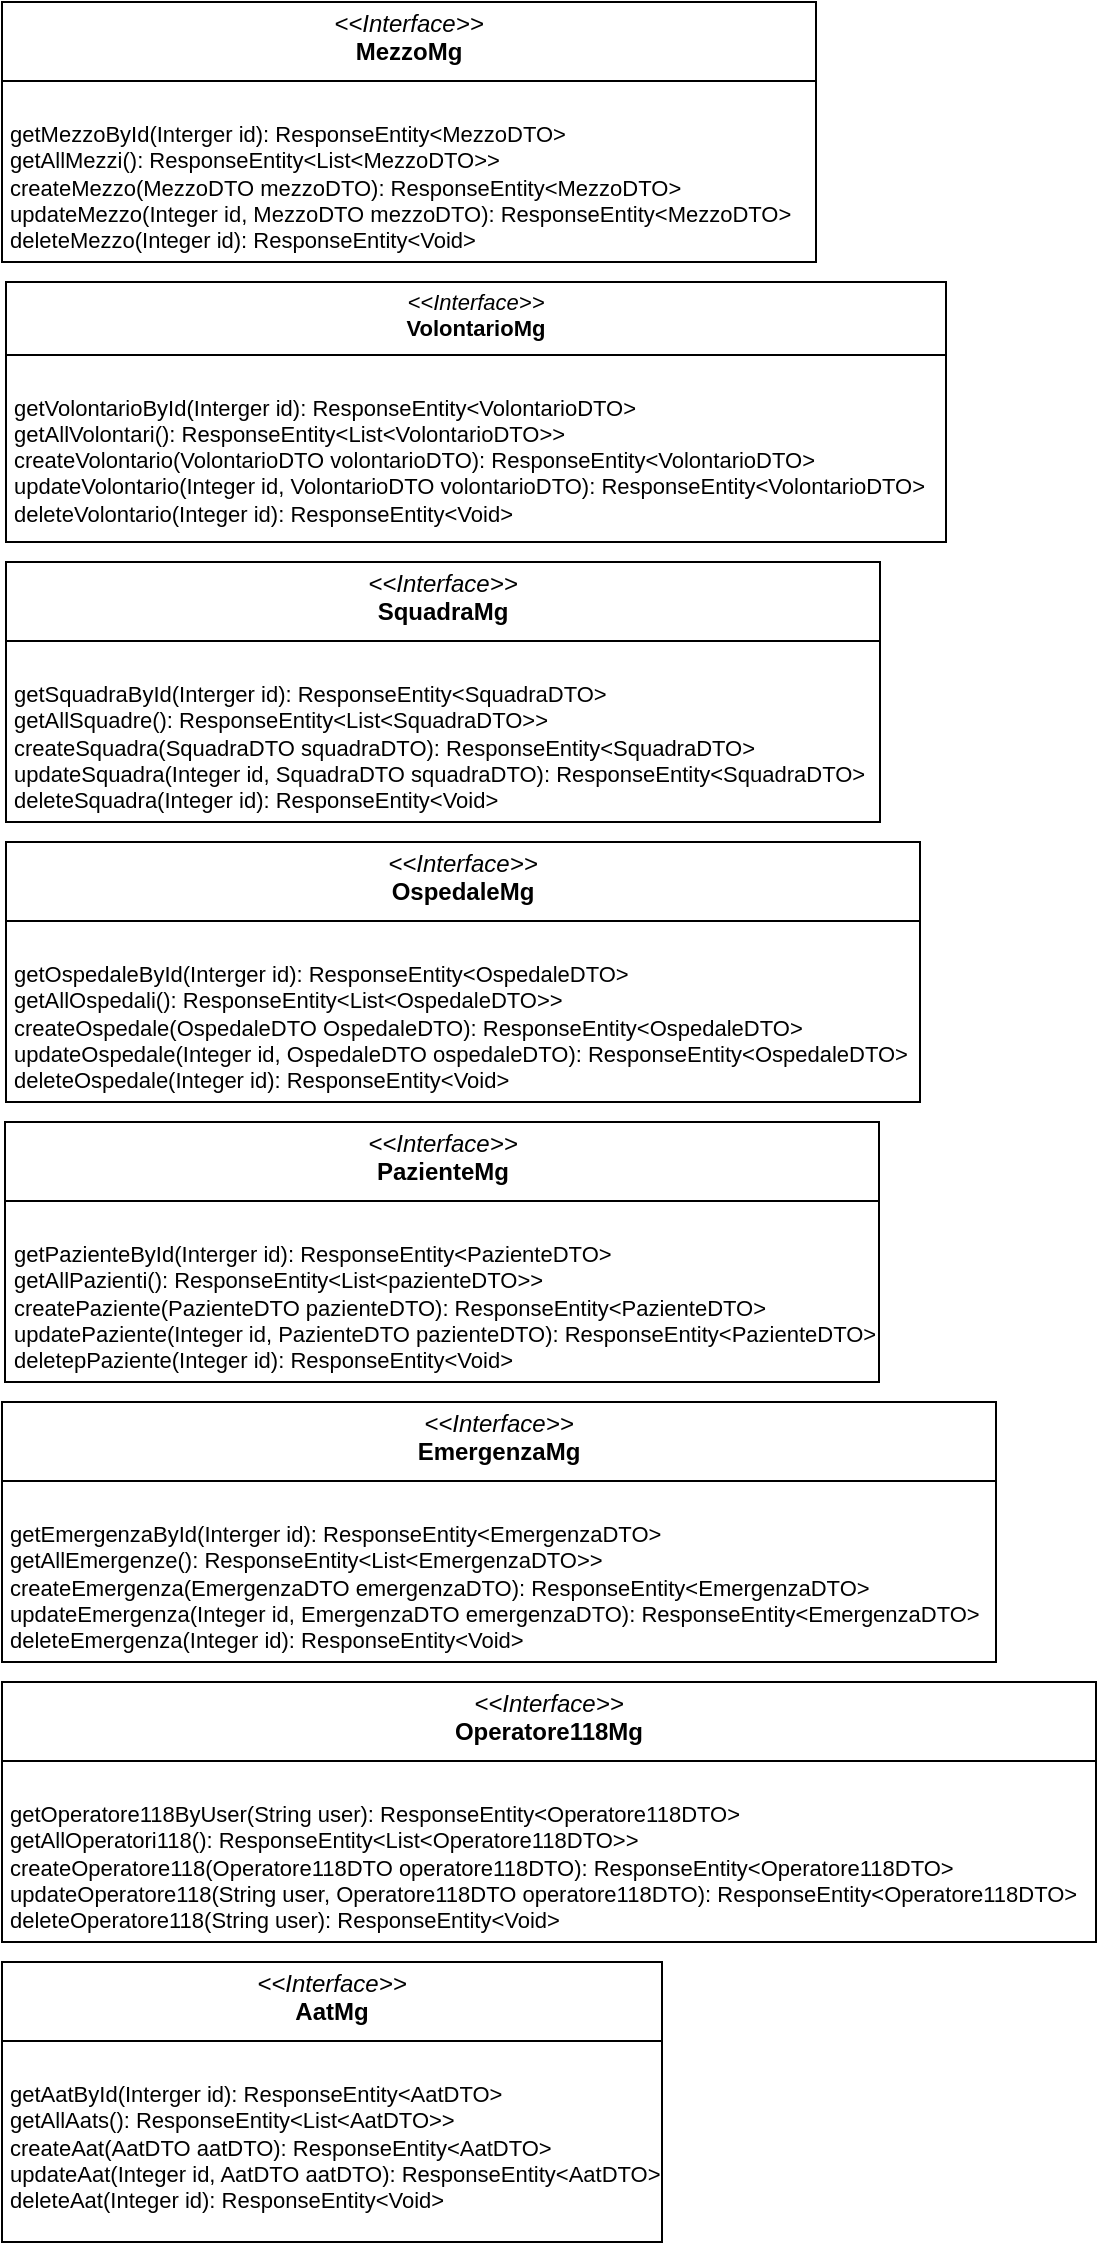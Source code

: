 <mxfile version="24.4.4" type="device">
  <diagram id="C5RBs43oDa-KdzZeNtuy" name="Page-1">
    <mxGraphModel dx="1436" dy="895" grid="1" gridSize="10" guides="1" tooltips="1" connect="1" arrows="1" fold="1" page="1" pageScale="1" pageWidth="827" pageHeight="1169" math="0" shadow="0">
      <root>
        <mxCell id="WIyWlLk6GJQsqaUBKTNV-0" />
        <mxCell id="WIyWlLk6GJQsqaUBKTNV-1" parent="WIyWlLk6GJQsqaUBKTNV-0" />
        <mxCell id="YlNXogwaohBHcSjiJK1X-23" value="" style="group" vertex="1" connectable="0" parent="WIyWlLk6GJQsqaUBKTNV-1">
          <mxGeometry x="170" y="25" width="547" height="1120" as="geometry" />
        </mxCell>
        <mxCell id="YlNXogwaohBHcSjiJK1X-12" value="&lt;p style=&quot;margin:0px;margin-top:4px;text-align:center;&quot;&gt;&lt;i&gt;&amp;lt;&amp;lt;Interface&amp;gt;&amp;gt;&lt;/i&gt;&lt;br&gt;&lt;b&gt;AatMg&lt;/b&gt;&lt;br&gt;&lt;/p&gt;&lt;hr size=&quot;1&quot; style=&quot;border-style:solid;&quot;&gt;&lt;br&gt;&lt;p style=&quot;margin: 0px 0px 0px 4px; font-size: 11px;&quot;&gt;&lt;font style=&quot;font-size: 11px;&quot;&gt;getAatById(Interger id): ResponseEntity&amp;lt;AatDTO&amp;gt;&lt;/font&gt;&lt;/p&gt;&lt;p style=&quot;margin: 0px 0px 0px 4px; font-size: 11px;&quot;&gt;&lt;font style=&quot;font-size: 11px;&quot;&gt;getAllAats(): ResponseEntity&amp;lt;List&amp;lt;AatDTO&amp;gt;&amp;gt;&lt;/font&gt;&lt;/p&gt;&lt;p style=&quot;margin: 0px 0px 0px 4px; font-size: 11px;&quot;&gt;&lt;font style=&quot;font-size: 11px;&quot;&gt;createAat(AatDTO aatDTO): ResponseEntity&amp;lt;AatDTO&amp;gt;&lt;/font&gt;&lt;/p&gt;&lt;p style=&quot;margin: 0px 0px 0px 4px; font-size: 11px;&quot;&gt;&lt;font style=&quot;font-size: 11px;&quot;&gt;updateAat(Integer id, AatDTO aatDTO): ResponseEntity&amp;lt;AatDTO&amp;gt;&lt;/font&gt;&lt;/p&gt;&lt;p style=&quot;margin: 0px 0px 0px 4px; font-size: 11px;&quot;&gt;&lt;font style=&quot;font-size: 11px;&quot;&gt;deleteAat(Integer id): ResponseEntity&amp;lt;Void&amp;gt;&lt;/font&gt;&lt;/p&gt;&lt;p style=&quot;margin:0px;margin-left:4px;&quot;&gt;&lt;br&gt;&lt;/p&gt;&lt;p style=&quot;margin:0px;margin-left:4px;&quot;&gt;&lt;/p&gt;" style="verticalAlign=top;align=left;overflow=fill;html=1;whiteSpace=wrap;" vertex="1" parent="YlNXogwaohBHcSjiJK1X-23">
          <mxGeometry y="980" width="330" height="140" as="geometry" />
        </mxCell>
        <mxCell id="YlNXogwaohBHcSjiJK1X-14" value="&lt;p style=&quot;margin:0px;margin-top:4px;text-align:center;&quot;&gt;&lt;i&gt;&amp;lt;&amp;lt;Interface&amp;gt;&amp;gt;&lt;/i&gt;&lt;br&gt;&lt;b&gt;Operatore118Mg&lt;/b&gt;&lt;br&gt;&lt;/p&gt;&lt;hr size=&quot;1&quot; style=&quot;border-style:solid;&quot;&gt;&lt;br&gt;&lt;p style=&quot;margin: 0px 0px 0px 4px; font-size: 11px;&quot;&gt;&lt;font style=&quot;font-size: 11px;&quot;&gt;getOperatore118ByUser(String user): ResponseEntity&amp;lt;Operatore118DTO&amp;gt;&lt;/font&gt;&lt;/p&gt;&lt;p style=&quot;margin: 0px 0px 0px 4px; font-size: 11px;&quot;&gt;&lt;font style=&quot;font-size: 11px;&quot;&gt;getAllOperatori118(): ResponseEntity&amp;lt;List&amp;lt;Operatore118DTO&amp;gt;&amp;gt;&lt;/font&gt;&lt;/p&gt;&lt;p style=&quot;margin: 0px 0px 0px 4px; font-size: 11px;&quot;&gt;&lt;font style=&quot;font-size: 11px;&quot;&gt;createOperatore118(Operatore118DTO operatore118DTO): ResponseEntity&amp;lt;Operatore118DTO&amp;gt;&lt;/font&gt;&lt;/p&gt;&lt;p style=&quot;margin: 0px 0px 0px 4px; font-size: 11px;&quot;&gt;&lt;font style=&quot;font-size: 11px;&quot;&gt;updateOperatore118(String user, Operatore118DTO operatore118DTO): ResponseEntity&amp;lt;Operatore118DTO&amp;gt;&lt;/font&gt;&lt;/p&gt;&lt;p style=&quot;margin: 0px 0px 0px 4px; font-size: 11px;&quot;&gt;&lt;font style=&quot;font-size: 11px;&quot;&gt;deleteOperatore118(String user): ResponseEntity&amp;lt;Void&amp;gt;&lt;/font&gt;&lt;/p&gt;&lt;p style=&quot;margin:0px;margin-left:4px;&quot;&gt;&lt;br&gt;&lt;br&gt;&lt;/p&gt;&lt;p style=&quot;margin:0px;margin-left:4px;&quot;&gt;&lt;/p&gt;" style="verticalAlign=top;align=left;overflow=fill;html=1;whiteSpace=wrap;" vertex="1" parent="YlNXogwaohBHcSjiJK1X-23">
          <mxGeometry y="840" width="547" height="130" as="geometry" />
        </mxCell>
        <mxCell id="YlNXogwaohBHcSjiJK1X-15" value="&lt;p style=&quot;margin: 4px 0px 0px; text-align: center; font-size: 11px;&quot;&gt;&lt;font style=&quot;font-size: 11px;&quot;&gt;&lt;i&gt;&amp;lt;&amp;lt;Interface&amp;gt;&amp;gt;&lt;/i&gt;&lt;br&gt;&lt;b&gt;VolontarioMg&lt;/b&gt;&lt;br&gt;&lt;/font&gt;&lt;/p&gt;&lt;hr size=&quot;1&quot; style=&quot;border-style: solid; font-size: 11px;&quot;&gt;&lt;font style=&quot;font-size: 11px;&quot;&gt;&lt;br&gt;&lt;/font&gt;&lt;p style=&quot;margin: 0px 0px 0px 4px; font-size: 11px;&quot;&gt;&lt;font style=&quot;font-size: 11px;&quot;&gt;getVolontarioById(Interger id): ResponseEntity&amp;lt;VolontarioDTO&amp;gt;&lt;/font&gt;&lt;/p&gt;&lt;p style=&quot;margin: 0px 0px 0px 4px; font-size: 11px;&quot;&gt;&lt;font style=&quot;font-size: 11px;&quot;&gt;getAllVolontari(): ResponseEntity&amp;lt;List&amp;lt;VolontarioDTO&amp;gt;&amp;gt;&lt;/font&gt;&lt;/p&gt;&lt;p style=&quot;margin: 0px 0px 0px 4px; font-size: 11px;&quot;&gt;&lt;font style=&quot;font-size: 11px;&quot;&gt;createVolontario(VolontarioDTO volontarioDTO): ResponseEntity&amp;lt;VolontarioDTO&amp;gt;&lt;/font&gt;&lt;/p&gt;&lt;p style=&quot;margin: 0px 0px 0px 4px; font-size: 11px;&quot;&gt;&lt;font style=&quot;font-size: 11px;&quot;&gt;updateVolontario(Integer id, VolontarioDTO volontarioDTO): ResponseEntity&amp;lt;VolontarioDTO&amp;gt;&lt;/font&gt;&lt;/p&gt;&lt;p style=&quot;margin: 0px 0px 0px 4px; font-size: 11px;&quot;&gt;&lt;font style=&quot;font-size: 11px;&quot;&gt;deleteVolontario(Integer id): ResponseEntity&amp;lt;Void&amp;gt;&lt;/font&gt;&lt;/p&gt;&lt;p style=&quot;margin: 0px 0px 0px 4px; font-size: 11px;&quot;&gt;&lt;font style=&quot;font-size: 11px;&quot;&gt;&lt;br&gt;&lt;br&gt;&lt;/font&gt;&lt;/p&gt;&lt;p style=&quot;margin:0px;margin-left:4px;&quot;&gt;&lt;/p&gt;" style="verticalAlign=top;align=left;overflow=fill;html=1;whiteSpace=wrap;" vertex="1" parent="YlNXogwaohBHcSjiJK1X-23">
          <mxGeometry x="2" y="140" width="470" height="130" as="geometry" />
        </mxCell>
        <mxCell id="YlNXogwaohBHcSjiJK1X-16" value="&lt;p style=&quot;margin:0px;margin-top:4px;text-align:center;&quot;&gt;&lt;i&gt;&amp;lt;&amp;lt;Interface&amp;gt;&amp;gt;&lt;/i&gt;&lt;br&gt;&lt;b&gt;SquadraMg&lt;/b&gt;&lt;br&gt;&lt;/p&gt;&lt;hr size=&quot;1&quot; style=&quot;border-style:solid;&quot;&gt;&lt;font style=&quot;font-size: 11px;&quot;&gt;&lt;br&gt;&lt;/font&gt;&lt;p style=&quot;margin: 0px 0px 0px 4px; font-size: 11px;&quot;&gt;&lt;font style=&quot;font-size: 11px;&quot;&gt;getSquadraById(Interger id): ResponseEntity&amp;lt;SquadraDTO&amp;gt;&lt;/font&gt;&lt;/p&gt;&lt;p style=&quot;margin: 0px 0px 0px 4px; font-size: 11px;&quot;&gt;&lt;font style=&quot;font-size: 11px;&quot;&gt;getAllSquadre(): ResponseEntity&amp;lt;List&amp;lt;SquadraDTO&amp;gt;&amp;gt;&lt;/font&gt;&lt;/p&gt;&lt;p style=&quot;margin: 0px 0px 0px 4px; font-size: 11px;&quot;&gt;&lt;font style=&quot;font-size: 11px;&quot;&gt;createSquadra(SquadraDTO squadraDTO): ResponseEntity&amp;lt;SquadraDTO&amp;gt;&lt;/font&gt;&lt;/p&gt;&lt;p style=&quot;margin: 0px 0px 0px 4px; font-size: 11px;&quot;&gt;&lt;font style=&quot;font-size: 11px;&quot;&gt;updateSquadra(Integer id, SquadraDTO squadraDTO): ResponseEntity&amp;lt;SquadraDTO&amp;gt;&lt;/font&gt;&lt;/p&gt;&lt;p style=&quot;margin: 0px 0px 0px 4px; font-size: 11px;&quot;&gt;&lt;font style=&quot;font-size: 11px;&quot;&gt;deleteSquadra(Integer id): ResponseEntity&amp;lt;Void&amp;gt;&lt;/font&gt;&lt;/p&gt;&lt;p style=&quot;margin:0px;margin-left:4px;&quot;&gt;&lt;br&gt;&lt;br&gt;&lt;/p&gt;&lt;p style=&quot;margin:0px;margin-left:4px;&quot;&gt;&lt;/p&gt;" style="verticalAlign=top;align=left;overflow=fill;html=1;whiteSpace=wrap;" vertex="1" parent="YlNXogwaohBHcSjiJK1X-23">
          <mxGeometry x="2" y="280" width="437" height="130" as="geometry" />
        </mxCell>
        <mxCell id="YlNXogwaohBHcSjiJK1X-17" value="&lt;p style=&quot;margin:0px;margin-top:4px;text-align:center;&quot;&gt;&lt;i&gt;&amp;lt;&amp;lt;Interface&amp;gt;&amp;gt;&lt;/i&gt;&lt;br&gt;&lt;b&gt;EmergenzaMg&lt;/b&gt;&lt;br&gt;&lt;/p&gt;&lt;hr size=&quot;1&quot; style=&quot;border-style:solid;&quot;&gt;&lt;font style=&quot;font-size: 11px;&quot;&gt;&lt;br&gt;&lt;/font&gt;&lt;p style=&quot;margin: 0px 0px 0px 4px; font-size: 11px;&quot;&gt;&lt;font style=&quot;font-size: 11px;&quot;&gt;getEmergenzaById(Interger id): ResponseEntity&amp;lt;EmergenzaDTO&amp;gt;&lt;/font&gt;&lt;/p&gt;&lt;p style=&quot;margin: 0px 0px 0px 4px; font-size: 11px;&quot;&gt;&lt;font style=&quot;font-size: 11px;&quot;&gt;getAllEmergenze(): ResponseEntity&amp;lt;List&amp;lt;EmergenzaDTO&amp;gt;&amp;gt;&lt;/font&gt;&lt;/p&gt;&lt;p style=&quot;margin: 0px 0px 0px 4px; font-size: 11px;&quot;&gt;&lt;font style=&quot;font-size: 11px;&quot;&gt;createEmergenza(EmergenzaDTO emergenzaDTO): ResponseEntity&amp;lt;EmergenzaDTO&amp;gt;&lt;/font&gt;&lt;/p&gt;&lt;p style=&quot;margin: 0px 0px 0px 4px; font-size: 11px;&quot;&gt;&lt;font style=&quot;font-size: 11px;&quot;&gt;updateEmergenza(Integer id, EmergenzaDTO emergenzaDTO): ResponseEntity&amp;lt;EmergenzaDTO&amp;gt;&lt;/font&gt;&lt;/p&gt;&lt;p style=&quot;margin: 0px 0px 0px 4px; font-size: 11px;&quot;&gt;&lt;font style=&quot;font-size: 11px;&quot;&gt;deleteEmergenza(Integer id): ResponseEntity&amp;lt;Void&amp;gt;&lt;/font&gt;&lt;/p&gt;&lt;p style=&quot;margin:0px;margin-left:4px;&quot;&gt;&lt;br&gt;&lt;br&gt;&lt;/p&gt;&lt;p style=&quot;margin:0px;margin-left:4px;&quot;&gt;&lt;/p&gt;" style="verticalAlign=top;align=left;overflow=fill;html=1;whiteSpace=wrap;" vertex="1" parent="YlNXogwaohBHcSjiJK1X-23">
          <mxGeometry y="700" width="497" height="130" as="geometry" />
        </mxCell>
        <mxCell id="YlNXogwaohBHcSjiJK1X-19" value="&lt;p style=&quot;margin:0px;margin-top:4px;text-align:center;&quot;&gt;&lt;i&gt;&amp;lt;&amp;lt;Interface&amp;gt;&amp;gt;&lt;/i&gt;&lt;br&gt;&lt;b&gt;MezzoMg&lt;/b&gt;&lt;br&gt;&lt;/p&gt;&lt;hr size=&quot;1&quot; style=&quot;border-style:solid;&quot;&gt;&lt;font style=&quot;font-size: 11px;&quot;&gt;&lt;br&gt;&lt;/font&gt;&lt;p style=&quot;margin: 0px 0px 0px 4px; font-size: 11px;&quot;&gt;&lt;font style=&quot;font-size: 11px;&quot;&gt;getMezzoById(Interger id): ResponseEntity&amp;lt;MezzoDTO&amp;gt;&lt;/font&gt;&lt;/p&gt;&lt;p style=&quot;margin: 0px 0px 0px 4px; font-size: 11px;&quot;&gt;&lt;font style=&quot;font-size: 11px;&quot;&gt;getAllMezzi(): ResponseEntity&amp;lt;List&amp;lt;MezzoDTO&amp;gt;&amp;gt;&lt;/font&gt;&lt;/p&gt;&lt;p style=&quot;margin: 0px 0px 0px 4px; font-size: 11px;&quot;&gt;&lt;font style=&quot;font-size: 11px;&quot;&gt;createMezzo(MezzoDTO mezzoDTO): ResponseEntity&amp;lt;MezzoDTO&amp;gt;&lt;/font&gt;&lt;/p&gt;&lt;p style=&quot;margin: 0px 0px 0px 4px; font-size: 11px;&quot;&gt;&lt;font style=&quot;font-size: 11px;&quot;&gt;updateMezzo(Integer id, MezzoDTO mezzoDTO): ResponseEntity&amp;lt;MezzoDTO&amp;gt;&lt;/font&gt;&lt;/p&gt;&lt;p style=&quot;margin: 0px 0px 0px 4px; font-size: 11px;&quot;&gt;&lt;font style=&quot;font-size: 11px;&quot;&gt;deleteMezzo(Integer id): ResponseEntity&amp;lt;Void&amp;gt;&lt;/font&gt;&lt;/p&gt;&lt;p style=&quot;margin:0px;margin-left:4px;&quot;&gt;&lt;br&gt;&lt;br&gt;&lt;/p&gt;&lt;p style=&quot;margin:0px;margin-left:4px;&quot;&gt;&lt;/p&gt;" style="verticalAlign=top;align=left;overflow=fill;html=1;whiteSpace=wrap;" vertex="1" parent="YlNXogwaohBHcSjiJK1X-23">
          <mxGeometry width="407" height="130" as="geometry" />
        </mxCell>
        <mxCell id="YlNXogwaohBHcSjiJK1X-20" value="&lt;p style=&quot;margin:0px;margin-top:4px;text-align:center;&quot;&gt;&lt;i&gt;&amp;lt;&amp;lt;Interface&amp;gt;&amp;gt;&lt;/i&gt;&lt;br&gt;&lt;b&gt;OspedaleMg&lt;/b&gt;&lt;br&gt;&lt;/p&gt;&lt;hr size=&quot;1&quot; style=&quot;border-style:solid;&quot;&gt;&lt;br&gt;&lt;p style=&quot;margin: 0px 0px 0px 4px; font-size: 11px;&quot;&gt;&lt;font style=&quot;font-size: 11px;&quot;&gt;getOspedaleById(Interger id): ResponseEntity&amp;lt;OspedaleDTO&amp;gt;&lt;/font&gt;&lt;/p&gt;&lt;p style=&quot;margin: 0px 0px 0px 4px; font-size: 11px;&quot;&gt;&lt;font style=&quot;font-size: 11px;&quot;&gt;getAllOspedali(): ResponseEntity&amp;lt;List&amp;lt;OspedaleDTO&amp;gt;&amp;gt;&lt;/font&gt;&lt;/p&gt;&lt;p style=&quot;margin: 0px 0px 0px 4px; font-size: 11px;&quot;&gt;&lt;font style=&quot;font-size: 11px;&quot;&gt;createOspedale(OspedaleDTO OspedaleDTO): ResponseEntity&amp;lt;OspedaleDTO&amp;gt;&lt;/font&gt;&lt;/p&gt;&lt;p style=&quot;margin: 0px 0px 0px 4px; font-size: 11px;&quot;&gt;&lt;font style=&quot;font-size: 11px;&quot;&gt;updateOspedale(Integer id, OspedaleDTO ospedaleDTO): ResponseEntity&amp;lt;OspedaleDTO&amp;gt;&lt;/font&gt;&lt;/p&gt;&lt;p style=&quot;margin: 0px 0px 0px 4px; font-size: 11px;&quot;&gt;&lt;font style=&quot;font-size: 11px;&quot;&gt;deleteOspedale(Integer id): ResponseEntity&amp;lt;Void&amp;gt;&lt;/font&gt;&lt;/p&gt;&lt;p style=&quot;margin:0px;margin-left:4px;&quot;&gt;&lt;br&gt;&lt;br&gt;&lt;/p&gt;&lt;p style=&quot;margin:0px;margin-left:4px;&quot;&gt;&lt;/p&gt;" style="verticalAlign=top;align=left;overflow=fill;html=1;whiteSpace=wrap;" vertex="1" parent="YlNXogwaohBHcSjiJK1X-23">
          <mxGeometry x="2" y="420" width="457" height="130" as="geometry" />
        </mxCell>
        <mxCell id="YlNXogwaohBHcSjiJK1X-22" value="&lt;p style=&quot;margin:0px;margin-top:4px;text-align:center;&quot;&gt;&lt;i&gt;&amp;lt;&amp;lt;Interface&amp;gt;&amp;gt;&lt;/i&gt;&lt;br&gt;&lt;b&gt;PazienteMg&lt;/b&gt;&lt;br&gt;&lt;/p&gt;&lt;hr size=&quot;1&quot; style=&quot;border-style:solid;&quot;&gt;&lt;br&gt;&lt;p style=&quot;margin: 0px 0px 0px 4px; font-size: 11px;&quot;&gt;&lt;font style=&quot;font-size: 11px;&quot;&gt;getPazienteById(Interger id): ResponseEntity&amp;lt;PazienteDTO&amp;gt;&lt;/font&gt;&lt;/p&gt;&lt;p style=&quot;margin: 0px 0px 0px 4px; font-size: 11px;&quot;&gt;&lt;font style=&quot;font-size: 11px;&quot;&gt;getAllPazienti(): ResponseEntity&amp;lt;List&amp;lt;pazienteDTO&amp;gt;&amp;gt;&lt;/font&gt;&lt;/p&gt;&lt;p style=&quot;margin: 0px 0px 0px 4px; font-size: 11px;&quot;&gt;&lt;font style=&quot;font-size: 11px;&quot;&gt;createPaziente(PazienteDTO pazienteDTO): ResponseEntity&amp;lt;PazienteDTO&amp;gt;&lt;/font&gt;&lt;/p&gt;&lt;p style=&quot;margin: 0px 0px 0px 4px; font-size: 11px;&quot;&gt;&lt;font style=&quot;font-size: 11px;&quot;&gt;updatePaziente(Integer id, PazienteDTO pazienteDTO): ResponseEntity&amp;lt;PazienteDTO&amp;gt;&lt;/font&gt;&lt;/p&gt;&lt;p style=&quot;margin: 0px 0px 0px 4px; font-size: 11px;&quot;&gt;&lt;font style=&quot;font-size: 11px;&quot;&gt;deletepPaziente(Integer id): ResponseEntity&amp;lt;Void&amp;gt;&lt;/font&gt;&lt;/p&gt;&lt;p style=&quot;margin:0px;margin-left:4px;&quot;&gt;&lt;br&gt;&lt;br&gt;&lt;/p&gt;&lt;p style=&quot;margin:0px;margin-left:4px;&quot;&gt;&lt;/p&gt;" style="verticalAlign=top;align=left;overflow=fill;html=1;whiteSpace=wrap;" vertex="1" parent="YlNXogwaohBHcSjiJK1X-23">
          <mxGeometry x="1.5" y="560" width="437" height="130" as="geometry" />
        </mxCell>
      </root>
    </mxGraphModel>
  </diagram>
</mxfile>

